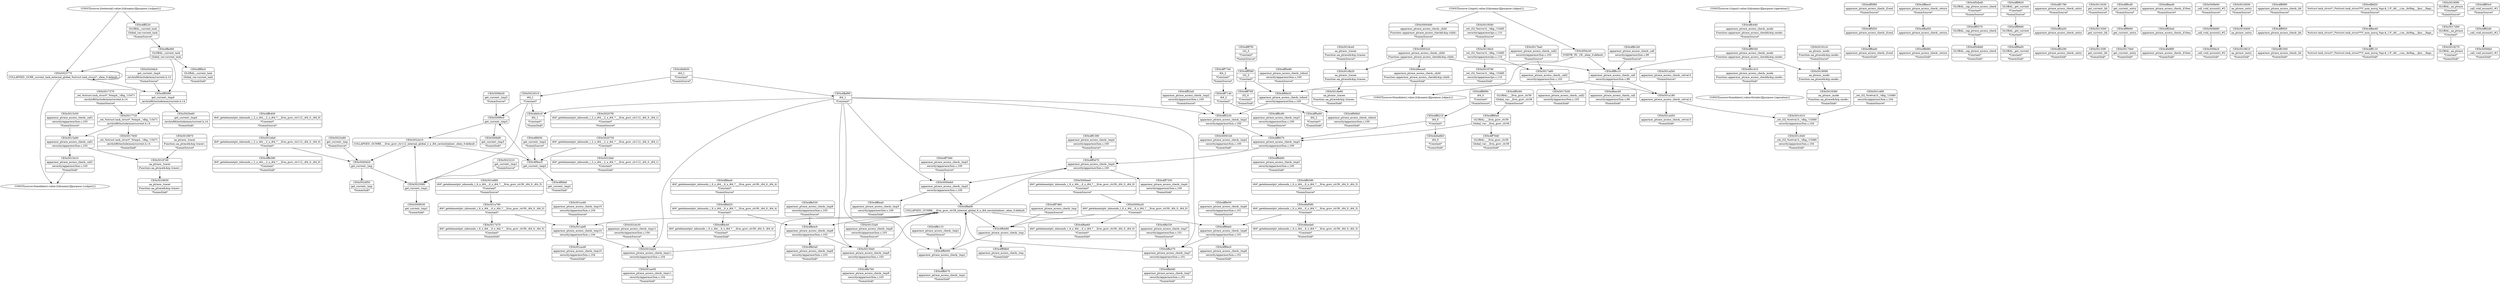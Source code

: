digraph {
	CE0x5015e10 [shape=record,shape=Mrecord,label="{CE0x5015e10|apparmor_ptrace_access_check:_call1|security/apparmor/lsm.c,103|*SummSink*}"]
	CE0x4ff77e0 [shape=record,shape=Mrecord,label="{CE0x4ff77e0|i64_2|*Constant*|*SummSource*}"]
	CE0x4ff5f20 [shape=record,shape=Mrecord,label="{CE0x4ff5f20|apparmor_ptrace_access_check:_if.end}"]
	CE0x5015c50 [shape=record,shape=Mrecord,label="{CE0x5015c50|apparmor_ptrace_access_check:_call1|security/apparmor/lsm.c,103|*SummSource*}"]
	CE0x4ffe530 [shape=record,shape=Mrecord,label="{CE0x4ffe530|apparmor_ptrace_access_check:_tmp8|security/apparmor/lsm.c,103|*SummSource*}"]
	CE0x5000a20 [shape=record,shape=Mrecord,label="{CE0x5000a20|i64*_getelementptr_inbounds_(_6_x_i64_,_6_x_i64_*___llvm_gcov_ctr39,_i64_0,_i64_0)|*Constant*}"]
	CE0x5000d20 [shape=record,shape=Mrecord,label="{CE0x5000d20|get_current:_tmp}"]
	CE0x4ffbf80 [shape=record,shape=Mrecord,label="{CE0x4ffbf80|apparmor_ptrace_access_check:_return|*SummSink*}"]
	CE0x4ff5570 [shape=record,shape=Mrecord,label="{CE0x4ff5570|GLOBAL:_cap_ptrace_access_check|*Constant*}"]
	CE0x4ff9660 [shape=record,shape=Mrecord,label="{CE0x4ff9660|GLOBAL:_get_current|*Constant*}"]
	CE0x4ff2a50 [shape=record,shape=Mrecord,label="{CE0x4ff2a50|apparmor_ptrace_access_check:_entry}"]
	CE0x4ffad50 [shape=record,shape=Mrecord,label="{CE0x4ffad50|apparmor_ptrace_access_check:_return}"]
	CE0x4ffe5a0 [shape=record,shape=Mrecord,label="{CE0x4ffe5a0|apparmor_ptrace_access_check:_tmp8|security/apparmor/lsm.c,103|*SummSink*}"]
	CE0x4ff9a00 [shape=record,shape=Mrecord,label="{CE0x4ff9a00|GLOBAL:_get_current|*Constant*|*SummSink*}"]
	CE0x5013300 [shape=record,shape=Mrecord,label="{CE0x5013300|get_current:_bb}"]
	CE0x4ffe7b0 [shape=record,shape=Mrecord,label="{CE0x4ffe7b0|apparmor_ptrace_access_check:_tmp9|security/apparmor/lsm.c,103|*SummSink*}"]
	CE0x5017b30 [shape=record,shape=Mrecord,label="{CE0x5017b30|apparmor_ptrace_access_check:_call2|security/apparmor/lsm.c,103|*SummSink*}"]
	CE0x4ffab80 [shape=record,shape=Mrecord,label="{CE0x4ffab80|apparmor_ptrace_access_check:_tmp}"]
	CE0x5023770 [shape=record,shape=Mrecord,label="{CE0x5023770|COLLAPSED:_GCRE_current_task_external_global_%struct.task_struct*:_elem_0:default:}"]
	CE0x4ff8c10 [shape=record,shape=Mrecord,label="{CE0x4ff8c10|apparmor_ptrace_access_check:_call|security/apparmor/lsm.c,99}"]
	CE0x4ff6d00 [shape=record,shape=Mrecord,label="{CE0x4ff6d00|apparmor_ptrace_access_check:_tmp3|security/apparmor/lsm.c,100|*SummSink*}"]
	CE0x5020dc0 [shape=record,shape=Mrecord,label="{CE0x5020dc0|get_current:_tmp4|./arch/x86/include/asm/current.h,14|*SummSource*}"]
	CE0x4ff9cd0 [shape=record,shape=Mrecord,label="{CE0x4ff9cd0|get_current:_entry|*SummSource*}"]
	CE0x5017830 [shape=record,shape=Mrecord,label="{CE0x5017830|_ret_%struct.task_struct*_%tmp4,_!dbg_!15471|./arch/x86/include/asm/current.h,14|*SummSink*}"]
	CE0x4ff1780 [shape=record,shape=Mrecord,label="{CE0x4ff1780|apparmor_ptrace_access_check:_entry|*SummSource*}"]
	CE0x5022e10 [shape=record,shape=Mrecord,label="{CE0x5022e10|COLLAPSED:_GCMRE___llvm_gcov_ctr112_internal_global_2_x_i64_zeroinitializer:_elem_0:default:}"]
	CE0x5017270 [shape=record,shape=Mrecord,label="{CE0x5017270|_ret_%struct.task_struct*_%tmp4,_!dbg_!15471|./arch/x86/include/asm/current.h,14|*SummSource*}"]
	CE0x4ffaed0 [shape=record,shape=Mrecord,label="{CE0x4ffaed0|apparmor_ptrace_access_check:_if.then|*SummSource*}"]
	CE0x50195d0 [shape=record,shape=Mrecord,label="{CE0x50195d0|_ret_i32_%error.0,_!dbg_!15485|security/apparmor/ipc.c,110|*SummSource*}"]
	CE0x5000eb0 [shape=record,shape=Mrecord,label="{CE0x5000eb0|apparmor_ptrace_access_check:_tmp5|security/apparmor/lsm.c,100}"]
	CE0x4ff9b90 [shape=record,shape=Mrecord,label="{CE0x4ff9b90|get_current:_entry}"]
	CE0x500fe00 [shape=record,shape=Mrecord,label="{CE0x500fe00|_call_void_mcount()_#2|*SummSource*}"]
	CE0x4ff4ec0 [shape=record,shape=Mrecord,label="{CE0x4ff4ec0|get_current:_tmp2}"]
	CE0x501a180 [shape=record,shape=Mrecord,label="{CE0x501a180|apparmor_ptrace_access_check:_retval.0}"]
	CE0x4ff6210 [shape=record,shape=Mrecord,label="{CE0x4ff6210|i64_0|*Constant*}"]
	CE0x4ff6c90 [shape=record,shape=Mrecord,label="{CE0x4ff6c90|apparmor_ptrace_access_check:_tmp3|security/apparmor/lsm.c,100|*SummSource*}"]
	CE0x4ffa370 [shape=record,shape=Mrecord,label="{CE0x4ffa370|apparmor_ptrace_access_check:_tmp7|security/apparmor/lsm.c,101}"]
	CE0x5018e80 [shape=record,shape=Mrecord,label="{CE0x5018e80|aa_ptrace:_tracee|Function::aa_ptrace&Arg::tracee::|*SummSink*}"]
	CE0x4ff9ec0 [shape=record,shape=Mrecord,label="{CE0x4ff9ec0|apparmor_ptrace_access_check:_tmp6|security/apparmor/lsm.c,101|*SummSink*}"]
	CE0x4fff220 [shape=record,shape=Mrecord,label="{CE0x4fff220|GLOBAL:_current_task|Global_var:current_task|*SummSource*}"]
	CE0x501bab0 [shape=record,shape=Mrecord,label="{CE0x501bab0|apparmor_ptrace_access_check:_tmp11|security/apparmor/lsm.c,104}"]
	"CONST[source:0(mediator),value:0(static)][purpose:{operation}]"
	CE0x4ffaf90 [shape=record,shape=Mrecord,label="{CE0x4ffaf90|i64_1|*Constant*}"]
	CE0x500fd60 [shape=record,shape=Mrecord,label="{CE0x500fd60|_call_void_mcount()_#2}"]
	CE0x4e6a8b0 [shape=record,shape=Mrecord,label="{CE0x4e6a8b0|i64_0|*Constant*|*SummSink*}"]
	CE0x500f9c0 [shape=record,shape=Mrecord,label="{CE0x500f9c0|get_current:_tmp3}"]
	CE0x501bc30 [shape=record,shape=Mrecord,label="{CE0x501bc30|apparmor_ptrace_access_check:_tmp11|security/apparmor/lsm.c,104|*SummSource*}"]
	CE0x5018930 [shape=record,shape=Mrecord,label="{CE0x5018930|aa_ptrace:_tracer|Function::aa_ptrace&Arg::tracer::|*SummSink*}"]
	CE0x5023210 [shape=record,shape=Mrecord,label="{CE0x5023210|get_current:_tmp1|*SummSource*}"]
	CE0x4ff9e50 [shape=record,shape=Mrecord,label="{CE0x4ff9e50|apparmor_ptrace_access_check:_tmp6|security/apparmor/lsm.c,101|*SummSource*}"]
	CE0x5018ce0 [shape=record,shape=Mrecord,label="{CE0x5018ce0|aa_ptrace:_tracee|Function::aa_ptrace&Arg::tracee::|*SummSource*}"]
	CE0x4ff8980 [shape=record,shape=Mrecord,label="{CE0x4ff8980|i64_0|*Constant*|*SummSource*}"]
	CE0x4fef8f0 [shape=record,shape=Mrecord,label="{CE0x4fef8f0|apparmor_ptrace_access_check:_if.then|*SummSink*}"]
	CE0x5023010 [shape=record,shape=Mrecord,label="{CE0x5023010|i64_1|*Constant*}"]
	CE0x4ffdcb0 [shape=record,shape=Mrecord,label="{CE0x4ffdcb0|i64*_getelementptr_inbounds_(_6_x_i64_,_6_x_i64_*___llvm_gcov_ctr39,_i64_0,_i64_4)|*Constant*|*SummSink*}"]
	"CONST[source:1(input),value:2(dynamic)][purpose:{object}]"
	CE0x4fff580 [shape=record,shape=Mrecord,label="{CE0x4fff580|i32_0|*Constant*}"]
	CE0x4ffabf0 [shape=record,shape=Mrecord,label="{CE0x4ffabf0|COLLAPSED:_GCMRE___llvm_gcov_ctr39_internal_global_6_x_i64_zeroinitializer:_elem_0:default:}"]
	CE0x4ff4b20 [shape=record,shape=Mrecord,label="{CE0x4ff4b20|apparmor_ptrace_access_check:_tobool|security/apparmor/lsm.c,100}"]
	CE0x5018610 [shape=record,shape=Mrecord,label="{CE0x5018610|aa_ptrace:_entry|*SummSink*}"]
	CE0x4ffb070 [shape=record,shape=Mrecord,label="{CE0x4ffb070|apparmor_ptrace_access_check:_tmp1|*SummSink*}"]
	CE0x4ffb390 [shape=record,shape=Mrecord,label="{CE0x4ffb390|i64*_getelementptr_inbounds_(_2_x_i64_,_2_x_i64_*___llvm_gcov_ctr112,_i64_0,_i64_0)|*Constant*|*SummSink*}"]
	CE0x50191c0 [shape=record,shape=Mrecord,label="{CE0x50191c0|aa_ptrace:_mode|Function::aa_ptrace&Arg::mode::|*SummSource*}"]
	CE0x4ff0f90 [shape=record,shape=Mrecord,label="{CE0x4ff0f90|apparmor_ptrace_access_check:_bb|*SummSource*}"]
	CE0x4ffae60 [shape=record,shape=Mrecord,label="{CE0x4ffae60|i64*_getelementptr_inbounds_(_6_x_i64_,_6_x_i64_*___llvm_gcov_ctr39,_i64_0,_i64_0)|*Constant*|*SummSink*}"]
	CE0x501ae50 [shape=record,shape=Mrecord,label="{CE0x501ae50|apparmor_ptrace_access_check:_tmp11|security/apparmor/lsm.c,104|*SummSink*}"]
	CE0x5018870 [shape=record,shape=Mrecord,label="{CE0x5018870|aa_ptrace:_tracer|Function::aa_ptrace&Arg::tracer::|*SummSource*}"]
	CE0x50170e0 [shape=record,shape=Mrecord,label="{CE0x50170e0|get_current:_entry|*SummSink*}"]
	CE0x4ff7140 [shape=record,shape=Mrecord,label="{CE0x4ff7140|i64_2|*Constant*}"]
	CE0x50207f0 [shape=record,shape=Mrecord,label="{CE0x50207f0|i64*_getelementptr_inbounds_(_2_x_i64_,_2_x_i64_*___llvm_gcov_ctr112,_i64_0,_i64_1)|*Constant*|*SummSource*}"]
	CE0x501a880 [shape=record,shape=Mrecord,label="{CE0x501a880|i64*_getelementptr_inbounds_(_6_x_i64_,_6_x_i64_*___llvm_gcov_ctr39,_i64_0,_i64_5)|*Constant*|*SummSource*}"]
	CE0x500faf0 [shape=record,shape=Mrecord,label="{CE0x500faf0|get_current:_tmp3|*SummSink*}"]
	CE0x501acd0 [shape=record,shape=Mrecord,label="{CE0x501acd0|apparmor_ptrace_access_check:_tmp10|security/apparmor/lsm.c,104|*SummSink*}"]
	CE0x4ff6ea0 [shape=record,shape=Mrecord,label="{CE0x4ff6ea0|apparmor_ptrace_access_check:_tmp5|security/apparmor/lsm.c,100|*SummSink*}"]
	CE0x5015a90 [shape=record,shape=Mrecord,label="{CE0x5015a90|apparmor_ptrace_access_check:_call1|security/apparmor/lsm.c,103}"]
	CE0x5000ae0 [shape=record,shape=Mrecord,label="{CE0x5000ae0|i64*_getelementptr_inbounds_(_6_x_i64_,_6_x_i64_*___llvm_gcov_ctr39,_i64_0,_i64_0)|*Constant*|*SummSource*}"]
	CE0x5019090 [shape=record,shape=Mrecord,label="{CE0x5019090|aa_ptrace:_mode|Function::aa_ptrace&Arg::mode::}"]
	CE0x4ff4f30 [shape=record,shape=Mrecord,label="{CE0x4ff4f30|get_current:_tmp2|*SummSource*}"]
	CE0x501ac60 [shape=record,shape=Mrecord,label="{CE0x501ac60|apparmor_ptrace_access_check:_tmp10|security/apparmor/lsm.c,104|*SummSource*}"]
	CE0x50135f0 [shape=record,shape=Mrecord,label="{CE0x50135f0|get_current:_bb|*SummSink*}"]
	CE0x4ff52a0 [shape=record,shape=Mrecord,label="{CE0x4ff52a0|apparmor_ptrace_access_check:_tmp2|security/apparmor/lsm.c,100|*SummSource*}"]
	CE0x4ff5c60 [shape=record,shape=Mrecord,label="{CE0x4ff5c60|GLOBAL:___llvm_gcov_ctr39|Global_var:__llvm_gcov_ctr39|*SummSource*}"]
	CE0x5022e80 [shape=record,shape=Mrecord,label="{CE0x5022e80|get_current:_tmp|*SummSource*}"]
	CE0x4ffa530 [shape=record,shape=Mrecord,label="{CE0x4ffa530|apparmor_ptrace_access_check:_tmp7|security/apparmor/lsm.c,101|*SummSource*}"]
	CE0x4ffb400 [shape=record,shape=Mrecord,label="{CE0x4ffb400|i64*_getelementptr_inbounds_(_2_x_i64_,_2_x_i64_*___llvm_gcov_ctr112,_i64_0,_i64_0)|*Constant*|*SummSource*}"]
	CE0x5017ba0 [shape=record,shape=Mrecord,label="{CE0x5017ba0|apparmor_ptrace_access_check:_call2|security/apparmor/lsm.c,103|*SummSource*}"]
	CE0x4ff5090 [shape=record,shape=Mrecord,label="{CE0x4ff5090|get_current:_tmp4|./arch/x86/include/asm/current.h,14}"]
	CE0x50187d0 [shape=record,shape=Mrecord,label="{CE0x50187d0|aa_ptrace:_tracer|Function::aa_ptrace&Arg::tracer::}"]
	CE0x4ffef20 [shape=record,shape=Mrecord,label="{CE0x4ffef20|%struct.task_struct*_(%struct.task_struct**)*_asm_movq_%gs:$_1:P_,$0_,_r,im,_dirflag_,_fpsr_,_flags_|*SummSource*}"]
	CE0x4fff4c0 [shape=record,shape=Mrecord,label="{CE0x4fff4c0|GLOBAL:_current_task|Global_var:current_task|*SummSink*}"]
	CE0x4fefd30 [shape=record,shape=Mrecord,label="{CE0x4fefd30|i64_1|*Constant*|*SummSource*}"]
	CE0x50001b0 [shape=record,shape=Mrecord,label="{CE0x50001b0|apparmor_ptrace_access_check:_tmp2|security/apparmor/lsm.c,100|*SummSink*}"]
	CE0x4ffe4c0 [shape=record,shape=Mrecord,label="{CE0x4ffe4c0|apparmor_ptrace_access_check:_tmp8|security/apparmor/lsm.c,103}"]
	CE0x50194c0 [shape=record,shape=Mrecord,label="{CE0x50194c0|_ret_i32_%error.0,_!dbg_!15485|security/apparmor/ipc.c,110}"]
	CE0x4ffb1b0 [shape=record,shape=Mrecord,label="{CE0x4ffb1b0|apparmor_ptrace_access_check:_call|security/apparmor/lsm.c,99|*SummSource*}"]
	CE0x5017d00 [shape=record,shape=Mrecord,label="{CE0x5017d00|GLOBAL:_aa_ptrace|*Constant*}"]
	CE0x501abf0 [shape=record,shape=Mrecord,label="{CE0x501abf0|apparmor_ptrace_access_check:_tmp10|security/apparmor/lsm.c,104}"]
	CE0x4f5db60 [shape=record,shape=Mrecord,label="{CE0x4f5db60|GLOBAL:_cap_ptrace_access_check|*Constant*|*SummSink*}"]
	"CONST[source:2(external),value:2(dynamic)][purpose:{subject}]"
	CE0x5020e60 [shape=record,shape=Mrecord,label="{CE0x5020e60|get_current:_tmp4|./arch/x86/include/asm/current.h,14|*SummSink*}"]
	CE0x5000fa0 [shape=record,shape=Mrecord,label="{CE0x5000fa0|_call_void_mcount()_#2|*SummSink*}"]
	CE0x5017720 [shape=record,shape=Mrecord,label="{CE0x5017720|_ret_%struct.task_struct*_%tmp4,_!dbg_!15471|./arch/x86/include/asm/current.h,14}"]
	CE0x5018270 [shape=record,shape=Mrecord,label="{CE0x5018270|GLOBAL:_aa_ptrace|*Constant*|*SummSink*}"]
	CE0x4ff0f20 [shape=record,shape=Mrecord,label="{CE0x4ff0f20|apparmor_ptrace_access_check:_bb}"]
	CE0x4fff110 [shape=record,shape=Mrecord,label="{CE0x4fff110|%struct.task_struct*_(%struct.task_struct**)*_asm_movq_%gs:$_1:P_,$0_,_r,im,_dirflag_,_fpsr_,_flags_|*SummSink*}"]
	CE0x4ff70d0 [shape=record,shape=Mrecord,label="{CE0x4ff70d0|GLOBAL:___llvm_gcov_ctr39|Global_var:__llvm_gcov_ctr39|*SummSink*}"]
	CE0x5022fa0 [shape=record,shape=Mrecord,label="{CE0x5022fa0|i64*_getelementptr_inbounds_(_2_x_i64_,_2_x_i64_*___llvm_gcov_ctr112,_i64_0,_i64_1)|*Constant*|*SummSink*}"]
	CE0x4ff9820 [shape=record,shape=Mrecord,label="{CE0x4ff9820|GLOBAL:_get_current|*Constant*|*SummSource*}"]
	CE0x4ff8070 [shape=record,shape=Mrecord,label="{CE0x4ff8070|apparmor_ptrace_access_check:_tmp3|security/apparmor/lsm.c,100}"]
	CE0x501a2b0 [shape=record,shape=Mrecord,label="{CE0x501a2b0|apparmor_ptrace_access_check:_retval.0|*SummSource*}"]
	CE0x4ff4390 [shape=record,shape=Mrecord,label="{CE0x4ff4390|i64*_getelementptr_inbounds_(_6_x_i64_,_6_x_i64_*___llvm_gcov_ctr39,_i64_0,_i64_3)|*Constant*|*SummSource*}"]
	CE0x4ffbec0 [shape=record,shape=Mrecord,label="{CE0x4ffbec0|apparmor_ptrace_access_check:_return|*SummSource*}"]
	CE0x50150e0 [shape=record,shape=Mrecord,label="{CE0x50150e0|apparmor_ptrace_access_check:_tmp9|security/apparmor/lsm.c,103}"]
	CE0x4ff5f90 [shape=record,shape=Mrecord,label="{CE0x4ff5f90|apparmor_ptrace_access_check:_if.end|*SummSource*}"]
	CE0x5009030 [shape=record,shape=Mrecord,label="{CE0x5009030|get_current:_tmp1|*SummSink*}"]
	CE0x5020750 [shape=record,shape=Mrecord,label="{CE0x5020750|i64*_getelementptr_inbounds_(_2_x_i64_,_2_x_i64_*___llvm_gcov_ctr112,_i64_0,_i64_1)|*Constant*}"]
	CE0x5018400 [shape=record,shape=Mrecord,label="{CE0x5018400|aa_ptrace:_entry}"]
	CE0x4ff2290 [shape=record,shape=Mrecord,label="{CE0x4ff2290|apparmor_ptrace_access_check:_entry|*SummSink*}"]
	CE0x4fefcc0 [shape=record,shape=Mrecord,label="{CE0x4fefcc0|i64_1|*Constant*|*SummSink*}"]
	CE0x4ffb110 [shape=record,shape=Mrecord,label="{CE0x4ffb110|apparmor_ptrace_access_check:_tmp1|*SummSource*}"]
	CE0x4f5dc40 [shape=record,shape=Mrecord,label="{CE0x4f5dc40|VOIDTB_TE:_CE:_elem_0:default:}"]
	CE0x4ff68b0 [shape=record,shape=Mrecord,label="{CE0x4ff68b0|apparmor_ptrace_access_check:_tmp|*SummSink*}"]
	CE0x4ff7580 [shape=record,shape=Mrecord,label="{CE0x4ff7580|apparmor_ptrace_access_check:_tmp5|security/apparmor/lsm.c,100|*SummSource*}"]
	CE0x5000490 [shape=record,shape=Mrecord,label="{CE0x5000490|apparmor_ptrace_access_check:_child|Function::apparmor_ptrace_access_check&Arg::child::|*SummSource*}"]
	CE0x4ff5a90 [shape=record,shape=Mrecord,label="{CE0x4ff5a90|i64_2|*Constant*|*SummSink*}"]
	CE0x500fa30 [shape=record,shape=Mrecord,label="{CE0x500fa30|get_current:_tmp3|*SummSource*}"]
	CE0x4ffed60 [shape=record,shape=Mrecord,label="{CE0x4ffed60|GLOBAL:_current_task|Global_var:current_task}"]
	CE0x50003c0 [shape=record,shape=Mrecord,label="{CE0x50003c0|apparmor_ptrace_access_check:_child|Function::apparmor_ptrace_access_check&Arg::child::}"]
	CE0x4feeda0 [shape=record,shape=Mrecord,label="{CE0x4feeda0|i64*_getelementptr_inbounds_(_6_x_i64_,_6_x_i64_*___llvm_gcov_ctr39,_i64_0,_i64_3)|*Constant*|*SummSink*}"]
	CE0x5018500 [shape=record,shape=Mrecord,label="{CE0x5018500|aa_ptrace:_entry|*SummSource*}"]
	CE0x4ffdee0 [shape=record,shape=Mrecord,label="{CE0x4ffdee0|i64*_getelementptr_inbounds_(_6_x_i64_,_6_x_i64_*___llvm_gcov_ctr39,_i64_0,_i64_4)|*Constant*|*SummSource*}"]
	CE0x4feec40 [shape=record,shape=Mrecord,label="{CE0x4feec40|apparmor_ptrace_access_check:_call|security/apparmor/lsm.c,99|*SummSink*}"]
	CE0x4ff5d70 [shape=record,shape=Mrecord,label="{CE0x4ff5d70|apparmor_ptrace_access_check:_tmp4|security/apparmor/lsm.c,100}"]
	CE0x501bfa0 [shape=record,shape=Mrecord,label="{CE0x501bfa0|i64*_getelementptr_inbounds_(_2_x_i64_,_2_x_i64_*___llvm_gcov_ctr112,_i64_0,_i64_0)|*Constant*}"]
	CE0x5018b20 [shape=record,shape=Mrecord,label="{CE0x5018b20|aa_ptrace:_tracee|Function::aa_ptrace&Arg::tracee::}"]
	CE0x4ff6ad0 [shape=record,shape=Mrecord,label="{CE0x4ff6ad0|apparmor_ptrace_access_check:_if.end|*SummSink*}"]
	CE0x4f5dbd0 [shape=record,shape=Mrecord,label="{CE0x4f5dbd0|GLOBAL:_cap_ptrace_access_check|*Constant*|*SummSource*}"]
	CE0x5013430 [shape=record,shape=Mrecord,label="{CE0x5013430|get_current:_bb|*SummSource*}"]
	CE0x5023080 [shape=record,shape=Mrecord,label="{CE0x5023080|get_current:_tmp1}"]
	CE0x500fec0 [shape=record,shape=Mrecord,label="{CE0x500fec0|_call_void_mcount()_#2|*SummSink*}"]
	CE0x501c010 [shape=record,shape=Mrecord,label="{CE0x501c010|_ret_i32_%retval.0,_!dbg_!15480|security/apparmor/lsm.c,104}"]
	CE0x4ff7d80 [shape=record,shape=Mrecord,label="{CE0x4ff7d80|apparmor_ptrace_access_check:_tmp|*SummSource*}"]
	CE0x501c480 [shape=record,shape=Mrecord,label="{CE0x501c480|_ret_i32_%retval.0,_!dbg_!15480|security/apparmor/lsm.c,104|*SummSource*}"]
	CE0x5017d70 [shape=record,shape=Mrecord,label="{CE0x5017d70|i64*_getelementptr_inbounds_(_6_x_i64_,_6_x_i64_*___llvm_gcov_ctr39,_i64_0,_i64_5)|*Constant*|*SummSink*}"]
	CE0x4ff49b0 [shape=record,shape=Mrecord,label="{CE0x4ff49b0|apparmor_ptrace_access_check:_tobool|security/apparmor/lsm.c,100|*SummSink*}"]
	CE0x5024f50 [shape=record,shape=Mrecord,label="{CE0x5024f50|get_current:_tmp|*SummSink*}"]
	CE0x4ff9340 [shape=record,shape=Mrecord,label="{CE0x4ff9340|apparmor_ptrace_access_check:_mode|Function::apparmor_ptrace_access_check&Arg::mode::}"]
	CE0x5019790 [shape=record,shape=Mrecord,label="{CE0x5019790|_ret_i32_%error.0,_!dbg_!15485|security/apparmor/ipc.c,110|*SummSink*}"]
	CE0x5017a80 [shape=record,shape=Mrecord,label="{CE0x5017a80|apparmor_ptrace_access_check:_call2|security/apparmor/lsm.c,103}"]
	"CONST[source:0(mediator),value:2(dynamic)][purpose:{object}]"
	CE0x4ff1390 [shape=record,shape=Mrecord,label="{CE0x4ff1390|apparmor_ptrace_access_check:_tmp4|security/apparmor/lsm.c,100|*SummSource*}"]
	CE0x4ff20a0 [shape=record,shape=Mrecord,label="{CE0x4ff20a0|apparmor_ptrace_access_check:_if.then}"]
	CE0x4ff5e80 [shape=record,shape=Mrecord,label="{CE0x4ff5e80|apparmor_ptrace_access_check:_tobool|security/apparmor/lsm.c,100|*SummSource*}"]
	CE0x4fff780 [shape=record,shape=Mrecord,label="{CE0x4fff780|i32_0|*Constant*|*SummSink*}"]
	CE0x4f61d10 [shape=record,shape=Mrecord,label="{CE0x4f61d10|apparmor_ptrace_access_check:_mode|Function::apparmor_ptrace_access_check&Arg::mode::|*SummSink*}"]
	CE0x501c640 [shape=record,shape=Mrecord,label="{CE0x501c640|_ret_i32_%retval.0,_!dbg_!15480|security/apparmor/lsm.c,104|*SummSink*}"]
	CE0x4ff82d0 [shape=record,shape=Mrecord,label="{CE0x4ff82d0|_call_void_mcount()_#2}"]
	CE0x50152a0 [shape=record,shape=Mrecord,label="{CE0x50152a0|apparmor_ptrace_access_check:_tmp9|security/apparmor/lsm.c,103|*SummSource*}"]
	CE0x501a780 [shape=record,shape=Mrecord,label="{CE0x501a780|i64*_getelementptr_inbounds_(_6_x_i64_,_6_x_i64_*___llvm_gcov_ctr39,_i64_0,_i64_5)|*Constant*}"]
	CE0x4ff1000 [shape=record,shape=Mrecord,label="{CE0x4ff1000|apparmor_ptrace_access_check:_bb|*SummSink*}"]
	CE0x5019360 [shape=record,shape=Mrecord,label="{CE0x5019360|aa_ptrace:_mode|Function::aa_ptrace&Arg::mode::|*SummSink*}"]
	CE0x4ffc040 [shape=record,shape=Mrecord,label="{CE0x4ffc040|apparmor_ptrace_access_check:_mode|Function::apparmor_ptrace_access_check&Arg::mode::|*SummSource*}"]
	CE0x4ffa0d0 [shape=record,shape=Mrecord,label="{CE0x4ffa0d0|apparmor_ptrace_access_check:_tmp7|security/apparmor/lsm.c,101|*SummSink*}"]
	CE0x4ff4fa0 [shape=record,shape=Mrecord,label="{CE0x4ff4fa0|get_current:_tmp2|*SummSink*}"]
	CE0x4ffdd20 [shape=record,shape=Mrecord,label="{CE0x4ffdd20|i64*_getelementptr_inbounds_(_6_x_i64_,_6_x_i64_*___llvm_gcov_ctr39,_i64_0,_i64_4)|*Constant*}"]
	CE0x4ff5230 [shape=record,shape=Mrecord,label="{CE0x4ff5230|apparmor_ptrace_access_check:_tmp2|security/apparmor/lsm.c,100}"]
	CE0x4ffee40 [shape=record,shape=Mrecord,label="{CE0x4ffee40|%struct.task_struct*_(%struct.task_struct**)*_asm_movq_%gs:$_1:P_,$0_,_r,im,_dirflag_,_fpsr_,_flags_}"]
	CE0x4ff7330 [shape=record,shape=Mrecord,label="{CE0x4ff7330|apparmor_ptrace_access_check:_tmp4|security/apparmor/lsm.c,100|*SummSink*}"]
	"CONST[source:0(mediator),value:2(dynamic)][purpose:{subject}]"
	CE0x501a450 [shape=record,shape=Mrecord,label="{CE0x501a450|apparmor_ptrace_access_check:_retval.0|*SummSink*}"]
	CE0x4fff7f0 [shape=record,shape=Mrecord,label="{CE0x4fff7f0|i32_0|*Constant*|*SummSource*}"]
	CE0x4ff83c0 [shape=record,shape=Mrecord,label="{CE0x4ff83c0|_call_void_mcount()_#2|*SummSource*}"]
	CE0x4feece0 [shape=record,shape=Mrecord,label="{CE0x4feece0|apparmor_ptrace_access_check:_child|Function::apparmor_ptrace_access_check&Arg::child::|*SummSink*}"]
	CE0x50180f0 [shape=record,shape=Mrecord,label="{CE0x50180f0|GLOBAL:_aa_ptrace|*Constant*|*SummSource*}"]
	CE0x4ff80e0 [shape=record,shape=Mrecord,label="{CE0x4ff80e0|GLOBAL:___llvm_gcov_ctr39|Global_var:__llvm_gcov_ctr39}"]
	"CONST[source:1(input),value:2(dynamic)][purpose:{operation}]"
	CE0x4ffb000 [shape=record,shape=Mrecord,label="{CE0x4ffb000|apparmor_ptrace_access_check:_tmp1}"]
	CE0x4ff9de0 [shape=record,shape=Mrecord,label="{CE0x4ff9de0|apparmor_ptrace_access_check:_tmp6|security/apparmor/lsm.c,101}"]
	CE0x4fef090 [shape=record,shape=Mrecord,label="{CE0x4fef090|i64*_getelementptr_inbounds_(_6_x_i64_,_6_x_i64_*___llvm_gcov_ctr39,_i64_0,_i64_3)|*Constant*}"]
	CE0x4ff80e0 -> CE0x4ff8070
	"CONST[source:1(input),value:2(dynamic)][purpose:{operation}]" -> CE0x4ffc040
	CE0x5013430 -> CE0x5013300
	CE0x4fff580 -> CE0x4ff4b20
	CE0x5017270 -> CE0x5017720
	CE0x4ff2a50 -> CE0x4ff2290
	CE0x5015c50 -> CE0x5015a90
	CE0x4ff7d80 -> CE0x4ffab80
	CE0x4fff580 -> CE0x4fff780
	CE0x5018b20 -> CE0x5018e80
	CE0x4ff1390 -> CE0x4ff5d70
	CE0x4ff9340 -> CE0x4f61d10
	CE0x4ffab80 -> CE0x4ffb000
	CE0x5000a20 -> CE0x4ffae60
	CE0x4ff7140 -> CE0x4ff5230
	CE0x5019090 -> CE0x5019360
	CE0x4ffdee0 -> CE0x4ffdd20
	CE0x5023010 -> CE0x5023080
	CE0x4fff7f0 -> CE0x4fff580
	CE0x4ff5e80 -> CE0x4ff4b20
	CE0x4f5dc40 -> CE0x4ff8c10
	CE0x4ffaf90 -> CE0x50150e0
	CE0x5023770 -> CE0x4ff5090
	CE0x4ff7140 -> CE0x4ff5a90
	CE0x4ff8c10 -> CE0x501a180
	CE0x4ffabf0 -> CE0x501abf0
	CE0x4ffbec0 -> CE0x4ffad50
	CE0x4ffdd20 -> CE0x4ffdcb0
	CE0x4fefd30 -> CE0x5023010
	CE0x4ff9de0 -> CE0x4ffa370
	CE0x4ff8c10 -> CE0x4feec40
	CE0x4ffed60 -> CE0x5023770
	CE0x4ff80e0 -> CE0x4ff70d0
	CE0x4ff82d0 -> CE0x5000fa0
	CE0x4f5dc40 -> "CONST[source:0(mediator),value:2(dynamic)][purpose:{object}]"
	CE0x501abf0 -> CE0x501acd0
	CE0x4ff5090 -> CE0x5020e60
	CE0x4fef090 -> CE0x4ff9de0
	CE0x501a880 -> CE0x501a780
	CE0x501a180 -> CE0x501a450
	CE0x501a780 -> CE0x501abf0
	CE0x5023770 -> "CONST[source:0(mediator),value:2(dynamic)][purpose:{subject}]"
	CE0x5000490 -> CE0x50003c0
	CE0x501a780 -> CE0x5017d70
	CE0x501ac60 -> CE0x501abf0
	CE0x4ffa370 -> CE0x4ffabf0
	CE0x50191c0 -> CE0x5019090
	CE0x4ff5570 -> CE0x4f5db60
	CE0x501bfa0 -> CE0x4ffb390
	CE0x4ff4ec0 -> CE0x4ff4fa0
	CE0x4ffed60 -> CE0x4ff5090
	CE0x5023080 -> CE0x5022e10
	CE0x5000eb0 -> CE0x4ffabf0
	CE0x5017a80 -> CE0x5017b30
	CE0x4ff9cd0 -> CE0x4ff9b90
	CE0x4ff0f20 -> CE0x4ff1000
	CE0x4ff1780 -> CE0x4ff2a50
	CE0x500f9c0 -> CE0x500faf0
	CE0x4ff8980 -> CE0x4ff6210
	CE0x501bab0 -> CE0x4ffabf0
	CE0x5020dc0 -> CE0x4ff5090
	"CONST[source:1(input),value:2(dynamic)][purpose:{object}]" -> CE0x4f5dc40
	CE0x4ffaf90 -> CE0x4fefcc0
	CE0x4ff7580 -> CE0x5000eb0
	CE0x4ffa530 -> CE0x4ffa370
	CE0x4ffe4c0 -> CE0x4ffe5a0
	CE0x4ff4b20 -> CE0x4ff49b0
	CE0x4ff8c10 -> CE0x4ff4b20
	CE0x4ffb000 -> CE0x4ffb070
	CE0x4ffab80 -> CE0x4ff68b0
	CE0x4ffad50 -> CE0x4ffbf80
	CE0x501a2b0 -> CE0x501a180
	CE0x5017ba0 -> CE0x5017a80
	CE0x5000d20 -> CE0x5024f50
	CE0x4ff9340 -> CE0x4ff8c10
	CE0x501a180 -> CE0x501c010
	CE0x5022e10 -> CE0x4ff4ec0
	CE0x4ff5f20 -> CE0x4ff6ad0
	CE0x500fd60 -> CE0x500fec0
	CE0x4fef090 -> CE0x4feeda0
	CE0x5023010 -> CE0x4fefcc0
	"CONST[source:1(input),value:2(dynamic)][purpose:{object}]" -> CE0x5000490
	CE0x4ffaf90 -> CE0x4ffa370
	CE0x4ff5230 -> CE0x4ff8070
	CE0x5023010 -> CE0x500f9c0
	CE0x50194c0 -> CE0x5017a80
	CE0x4ffed60 -> CE0x4fff4c0
	CE0x4ffe4c0 -> CE0x50150e0
	CE0x4ff4ec0 -> CE0x500f9c0
	CE0x5000ae0 -> CE0x5000a20
	CE0x4ff5d70 -> CE0x4ff7330
	CE0x500f9c0 -> CE0x5022e10
	CE0x5020750 -> CE0x5022fa0
	CE0x5017a80 -> CE0x501a180
	CE0x4ffaf90 -> CE0x4ffb000
	CE0x4ff9b90 -> CE0x50170e0
	CE0x4ff9340 -> CE0x5019090
	CE0x4ff9820 -> CE0x4ff9660
	CE0x5000a20 -> CE0x4ffab80
	CE0x5018400 -> CE0x5018610
	CE0x500fe00 -> CE0x500fd60
	CE0x5013300 -> CE0x50135f0
	CE0x501c010 -> CE0x501c640
	CE0x4ff6210 -> CE0x4ff8070
	CE0x4ffb1b0 -> CE0x4ff8c10
	CE0x4ff9e50 -> CE0x4ff9de0
	CE0x4ff0f90 -> CE0x4ff0f20
	CE0x4ff5f90 -> CE0x4ff5f20
	CE0x4ffabf0 -> CE0x4ff5d70
	CE0x50003c0 -> CE0x4ff8c10
	CE0x4ff83c0 -> CE0x4ff82d0
	CE0x4ff6210 -> CE0x4e6a8b0
	CE0x4ff5d70 -> CE0x5000eb0
	CE0x501bfa0 -> CE0x5000d20
	CE0x50003c0 -> CE0x5018b20
	CE0x5017720 -> CE0x5015a90
	CE0x5015a90 -> CE0x5015e10
	CE0x4ffee40 -> CE0x4fff110
	CE0x4f61d10 -> "CONST[source:0(mediator),value:0(static)][purpose:{operation}]"
	CE0x4ffc040 -> CE0x4ff9340
	CE0x4ffabf0 -> CE0x4ffab80
	CE0x4ff52a0 -> CE0x4ff5230
	CE0x4ffb110 -> CE0x4ffb000
	CE0x50194c0 -> CE0x5019790
	CE0x4ffabf0 -> CE0x4ff9de0
	CE0x50187d0 -> CE0x5018930
	"CONST[source:2(external),value:2(dynamic)][purpose:{subject}]" -> CE0x4fff220
	CE0x50180f0 -> CE0x5017d00
	CE0x5020750 -> CE0x4ff4ec0
	CE0x50195d0 -> CE0x50194c0
	CE0x4f5dbd0 -> CE0x4ff5570
	CE0x4ff5230 -> CE0x50001b0
	CE0x4ffaf90 -> CE0x4ff5230
	CE0x501bab0 -> CE0x501ae50
	CE0x5000eb0 -> CE0x4ff6ea0
	CE0x50150e0 -> CE0x4ffabf0
	CE0x4ff20a0 -> CE0x4fef8f0
	CE0x501abf0 -> CE0x501bab0
	CE0x5018ce0 -> CE0x5018b20
	CE0x4ff4b20 -> CE0x4ff5230
	CE0x4ffabf0 -> CE0x4ffe4c0
	CE0x5023210 -> CE0x5023080
	CE0x4ff5090 -> CE0x5017720
	CE0x50150e0 -> CE0x4ffe7b0
	CE0x4ffb400 -> CE0x501bfa0
	CE0x50003c0 -> CE0x4feece0
	CE0x4feece0 -> "CONST[source:0(mediator),value:2(dynamic)][purpose:{object}]"
	CE0x4ffaf90 -> CE0x5000eb0
	CE0x4ff8070 -> CE0x4ff5d70
	CE0x50152a0 -> CE0x50150e0
	CE0x501c480 -> CE0x501c010
	CE0x4ffef20 -> CE0x4ffee40
	CE0x5022e10 -> CE0x5000d20
	CE0x5023770 -> CE0x5023770
	CE0x4ffaed0 -> CE0x4ff20a0
	CE0x5017d00 -> CE0x5018270
	CE0x500fa30 -> CE0x500f9c0
	CE0x5018870 -> CE0x50187d0
	CE0x4ffe530 -> CE0x4ffe4c0
	CE0x4ffdd20 -> CE0x4ffe4c0
	CE0x4ffb000 -> CE0x4ffabf0
	CE0x4ff8070 -> CE0x4ff6d00
	CE0x5018500 -> CE0x5018400
	CE0x5023080 -> CE0x5009030
	CE0x4fefd30 -> CE0x4ffaf90
	CE0x4ff6c90 -> CE0x4ff8070
	CE0x5015a90 -> CE0x50187d0
	CE0x4ff4f30 -> CE0x4ff4ec0
	CE0x4ffaf90 -> CE0x501bab0
	CE0x50207f0 -> CE0x5020750
	CE0x4fff220 -> CE0x4ffed60
	CE0x4ff9660 -> CE0x4ff9a00
	CE0x5000d20 -> CE0x5023080
	CE0x5022e80 -> CE0x5000d20
	CE0x4ff9de0 -> CE0x4ff9ec0
	CE0x4ff4390 -> CE0x4fef090
	CE0x5015e10 -> "CONST[source:0(mediator),value:2(dynamic)][purpose:{subject}]"
	CE0x4ffa370 -> CE0x4ffa0d0
	CE0x4ff5c60 -> CE0x4ff80e0
	"CONST[source:2(external),value:2(dynamic)][purpose:{subject}]" -> CE0x5023770
	CE0x4ff77e0 -> CE0x4ff7140
	CE0x5017720 -> CE0x5017830
	CE0x501bc30 -> CE0x501bab0
}